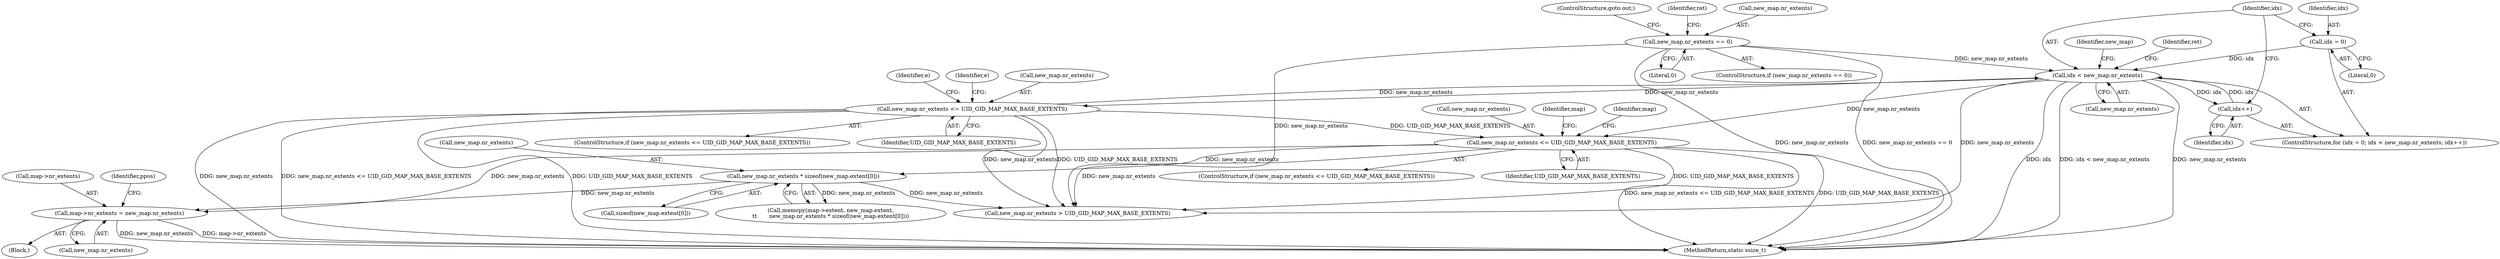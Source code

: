 digraph "0_linux_d2f007dbe7e4c9583eea6eb04d60001e85c6f1bd@pointer" {
"1000522" [label="(Call,map->nr_extents = new_map.nr_extents)"];
"1000495" [label="(Call,new_map.nr_extents * sizeof(new_map.extent[0]))"];
"1000482" [label="(Call,new_map.nr_extents <= UID_GID_MAP_MAX_BASE_EXTENTS)"];
"1000415" [label="(Call,idx < new_map.nr_extents)"];
"1000412" [label="(Call,idx = 0)"];
"1000420" [label="(Call,idx++)"];
"1000388" [label="(Call,new_map.nr_extents == 0)"];
"1000426" [label="(Call,new_map.nr_extents <= UID_GID_MAP_MAX_BASE_EXTENTS)"];
"1000388" [label="(Call,new_map.nr_extents == 0)"];
"1000488" [label="(Call,memcpy(map->extent, new_map.extent,\n\t\t       new_map.nr_extents * sizeof(new_map.extent[0])))"];
"1000490" [label="(Identifier,map)"];
"1000412" [label="(Call,idx = 0)"];
"1000522" [label="(Call,map->nr_extents = new_map.nr_extents)"];
"1000411" [label="(ControlStructure,for (idx = 0; idx < new_map.nr_extents; idx++))"];
"1000413" [label="(Identifier,idx)"];
"1000392" [label="(Literal,0)"];
"1000389" [label="(Call,new_map.nr_extents)"];
"1000542" [label="(Call,new_map.nr_extents > UID_GID_MAP_MAX_BASE_EXTENTS)"];
"1000496" [label="(Call,new_map.nr_extents)"];
"1000393" [label="(ControlStructure,goto out;)"];
"1000531" [label="(Identifier,ppos)"];
"1000428" [label="(Identifier,new_map)"];
"1000125" [label="(Block,)"];
"1000416" [label="(Identifier,idx)"];
"1000483" [label="(Call,new_map.nr_extents)"];
"1000486" [label="(Identifier,UID_GID_MAP_MAX_BASE_EXTENTS)"];
"1000495" [label="(Call,new_map.nr_extents * sizeof(new_map.extent[0]))"];
"1000417" [label="(Call,new_map.nr_extents)"];
"1000472" [label="(Identifier,ret)"];
"1000414" [label="(Literal,0)"];
"1000427" [label="(Call,new_map.nr_extents)"];
"1000509" [label="(Identifier,map)"];
"1000420" [label="(Call,idx++)"];
"1000499" [label="(Call,sizeof(new_map.extent[0]))"];
"1000395" [label="(Identifier,ret)"];
"1000425" [label="(ControlStructure,if (new_map.nr_extents <= UID_GID_MAP_MAX_BASE_EXTENTS))"];
"1000578" [label="(MethodReturn,static ssize_t)"];
"1000482" [label="(Call,new_map.nr_extents <= UID_GID_MAP_MAX_BASE_EXTENTS)"];
"1000523" [label="(Call,map->nr_extents)"];
"1000415" [label="(Call,idx < new_map.nr_extents)"];
"1000426" [label="(Call,new_map.nr_extents <= UID_GID_MAP_MAX_BASE_EXTENTS)"];
"1000387" [label="(ControlStructure,if (new_map.nr_extents == 0))"];
"1000421" [label="(Identifier,idx)"];
"1000481" [label="(ControlStructure,if (new_map.nr_extents <= UID_GID_MAP_MAX_BASE_EXTENTS))"];
"1000430" [label="(Identifier,UID_GID_MAP_MAX_BASE_EXTENTS)"];
"1000526" [label="(Call,new_map.nr_extents)"];
"1000432" [label="(Identifier,e)"];
"1000441" [label="(Identifier,e)"];
"1000522" -> "1000125"  [label="AST: "];
"1000522" -> "1000526"  [label="CFG: "];
"1000523" -> "1000522"  [label="AST: "];
"1000526" -> "1000522"  [label="AST: "];
"1000531" -> "1000522"  [label="CFG: "];
"1000522" -> "1000578"  [label="DDG: new_map.nr_extents"];
"1000522" -> "1000578"  [label="DDG: map->nr_extents"];
"1000495" -> "1000522"  [label="DDG: new_map.nr_extents"];
"1000482" -> "1000522"  [label="DDG: new_map.nr_extents"];
"1000495" -> "1000488"  [label="AST: "];
"1000495" -> "1000499"  [label="CFG: "];
"1000496" -> "1000495"  [label="AST: "];
"1000499" -> "1000495"  [label="AST: "];
"1000488" -> "1000495"  [label="CFG: "];
"1000495" -> "1000488"  [label="DDG: new_map.nr_extents"];
"1000482" -> "1000495"  [label="DDG: new_map.nr_extents"];
"1000495" -> "1000542"  [label="DDG: new_map.nr_extents"];
"1000482" -> "1000481"  [label="AST: "];
"1000482" -> "1000486"  [label="CFG: "];
"1000483" -> "1000482"  [label="AST: "];
"1000486" -> "1000482"  [label="AST: "];
"1000490" -> "1000482"  [label="CFG: "];
"1000509" -> "1000482"  [label="CFG: "];
"1000482" -> "1000578"  [label="DDG: UID_GID_MAP_MAX_BASE_EXTENTS"];
"1000482" -> "1000578"  [label="DDG: new_map.nr_extents <= UID_GID_MAP_MAX_BASE_EXTENTS"];
"1000415" -> "1000482"  [label="DDG: new_map.nr_extents"];
"1000426" -> "1000482"  [label="DDG: UID_GID_MAP_MAX_BASE_EXTENTS"];
"1000482" -> "1000542"  [label="DDG: new_map.nr_extents"];
"1000482" -> "1000542"  [label="DDG: UID_GID_MAP_MAX_BASE_EXTENTS"];
"1000415" -> "1000411"  [label="AST: "];
"1000415" -> "1000417"  [label="CFG: "];
"1000416" -> "1000415"  [label="AST: "];
"1000417" -> "1000415"  [label="AST: "];
"1000428" -> "1000415"  [label="CFG: "];
"1000472" -> "1000415"  [label="CFG: "];
"1000415" -> "1000578"  [label="DDG: idx"];
"1000415" -> "1000578"  [label="DDG: idx < new_map.nr_extents"];
"1000415" -> "1000578"  [label="DDG: new_map.nr_extents"];
"1000412" -> "1000415"  [label="DDG: idx"];
"1000420" -> "1000415"  [label="DDG: idx"];
"1000388" -> "1000415"  [label="DDG: new_map.nr_extents"];
"1000426" -> "1000415"  [label="DDG: new_map.nr_extents"];
"1000415" -> "1000420"  [label="DDG: idx"];
"1000415" -> "1000426"  [label="DDG: new_map.nr_extents"];
"1000415" -> "1000542"  [label="DDG: new_map.nr_extents"];
"1000412" -> "1000411"  [label="AST: "];
"1000412" -> "1000414"  [label="CFG: "];
"1000413" -> "1000412"  [label="AST: "];
"1000414" -> "1000412"  [label="AST: "];
"1000416" -> "1000412"  [label="CFG: "];
"1000420" -> "1000411"  [label="AST: "];
"1000420" -> "1000421"  [label="CFG: "];
"1000421" -> "1000420"  [label="AST: "];
"1000416" -> "1000420"  [label="CFG: "];
"1000388" -> "1000387"  [label="AST: "];
"1000388" -> "1000392"  [label="CFG: "];
"1000389" -> "1000388"  [label="AST: "];
"1000392" -> "1000388"  [label="AST: "];
"1000393" -> "1000388"  [label="CFG: "];
"1000395" -> "1000388"  [label="CFG: "];
"1000388" -> "1000578"  [label="DDG: new_map.nr_extents"];
"1000388" -> "1000578"  [label="DDG: new_map.nr_extents == 0"];
"1000388" -> "1000542"  [label="DDG: new_map.nr_extents"];
"1000426" -> "1000425"  [label="AST: "];
"1000426" -> "1000430"  [label="CFG: "];
"1000427" -> "1000426"  [label="AST: "];
"1000430" -> "1000426"  [label="AST: "];
"1000432" -> "1000426"  [label="CFG: "];
"1000441" -> "1000426"  [label="CFG: "];
"1000426" -> "1000578"  [label="DDG: new_map.nr_extents"];
"1000426" -> "1000578"  [label="DDG: new_map.nr_extents <= UID_GID_MAP_MAX_BASE_EXTENTS"];
"1000426" -> "1000578"  [label="DDG: UID_GID_MAP_MAX_BASE_EXTENTS"];
"1000426" -> "1000542"  [label="DDG: new_map.nr_extents"];
"1000426" -> "1000542"  [label="DDG: UID_GID_MAP_MAX_BASE_EXTENTS"];
}
